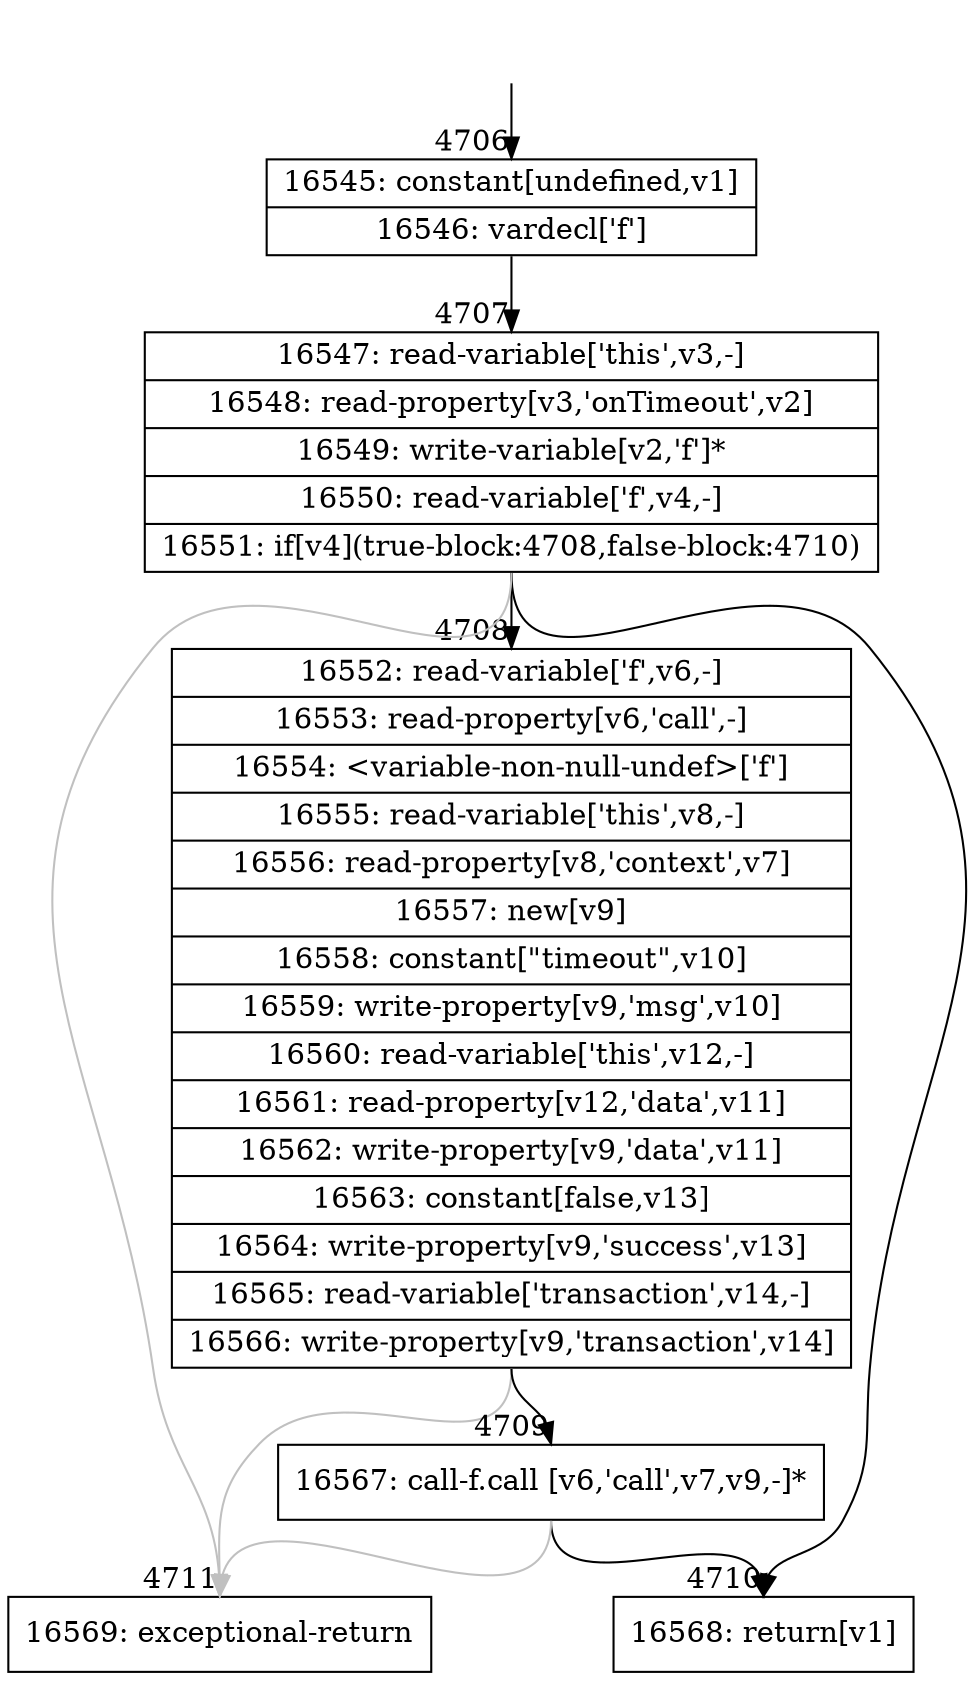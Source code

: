digraph {
rankdir="TD"
BB_entry216[shape=none,label=""];
BB_entry216 -> BB4706 [tailport=s, headport=n, headlabel="    4706"]
BB4706 [shape=record label="{16545: constant[undefined,v1]|16546: vardecl['f']}" ] 
BB4706 -> BB4707 [tailport=s, headport=n, headlabel="      4707"]
BB4707 [shape=record label="{16547: read-variable['this',v3,-]|16548: read-property[v3,'onTimeout',v2]|16549: write-variable[v2,'f']*|16550: read-variable['f',v4,-]|16551: if[v4](true-block:4708,false-block:4710)}" ] 
BB4707 -> BB4708 [tailport=s, headport=n, headlabel="      4708"]
BB4707 -> BB4710 [tailport=s, headport=n, headlabel="      4710"]
BB4707 -> BB4711 [tailport=s, headport=n, color=gray, headlabel="      4711"]
BB4708 [shape=record label="{16552: read-variable['f',v6,-]|16553: read-property[v6,'call',-]|16554: \<variable-non-null-undef\>['f']|16555: read-variable['this',v8,-]|16556: read-property[v8,'context',v7]|16557: new[v9]|16558: constant[\"timeout\",v10]|16559: write-property[v9,'msg',v10]|16560: read-variable['this',v12,-]|16561: read-property[v12,'data',v11]|16562: write-property[v9,'data',v11]|16563: constant[false,v13]|16564: write-property[v9,'success',v13]|16565: read-variable['transaction',v14,-]|16566: write-property[v9,'transaction',v14]}" ] 
BB4708 -> BB4709 [tailport=s, headport=n, headlabel="      4709"]
BB4708 -> BB4711 [tailport=s, headport=n, color=gray]
BB4709 [shape=record label="{16567: call-f.call [v6,'call',v7,v9,-]*}" ] 
BB4709 -> BB4710 [tailport=s, headport=n]
BB4709 -> BB4711 [tailport=s, headport=n, color=gray]
BB4710 [shape=record label="{16568: return[v1]}" ] 
BB4711 [shape=record label="{16569: exceptional-return}" ] 
//#$~ 7855
}
